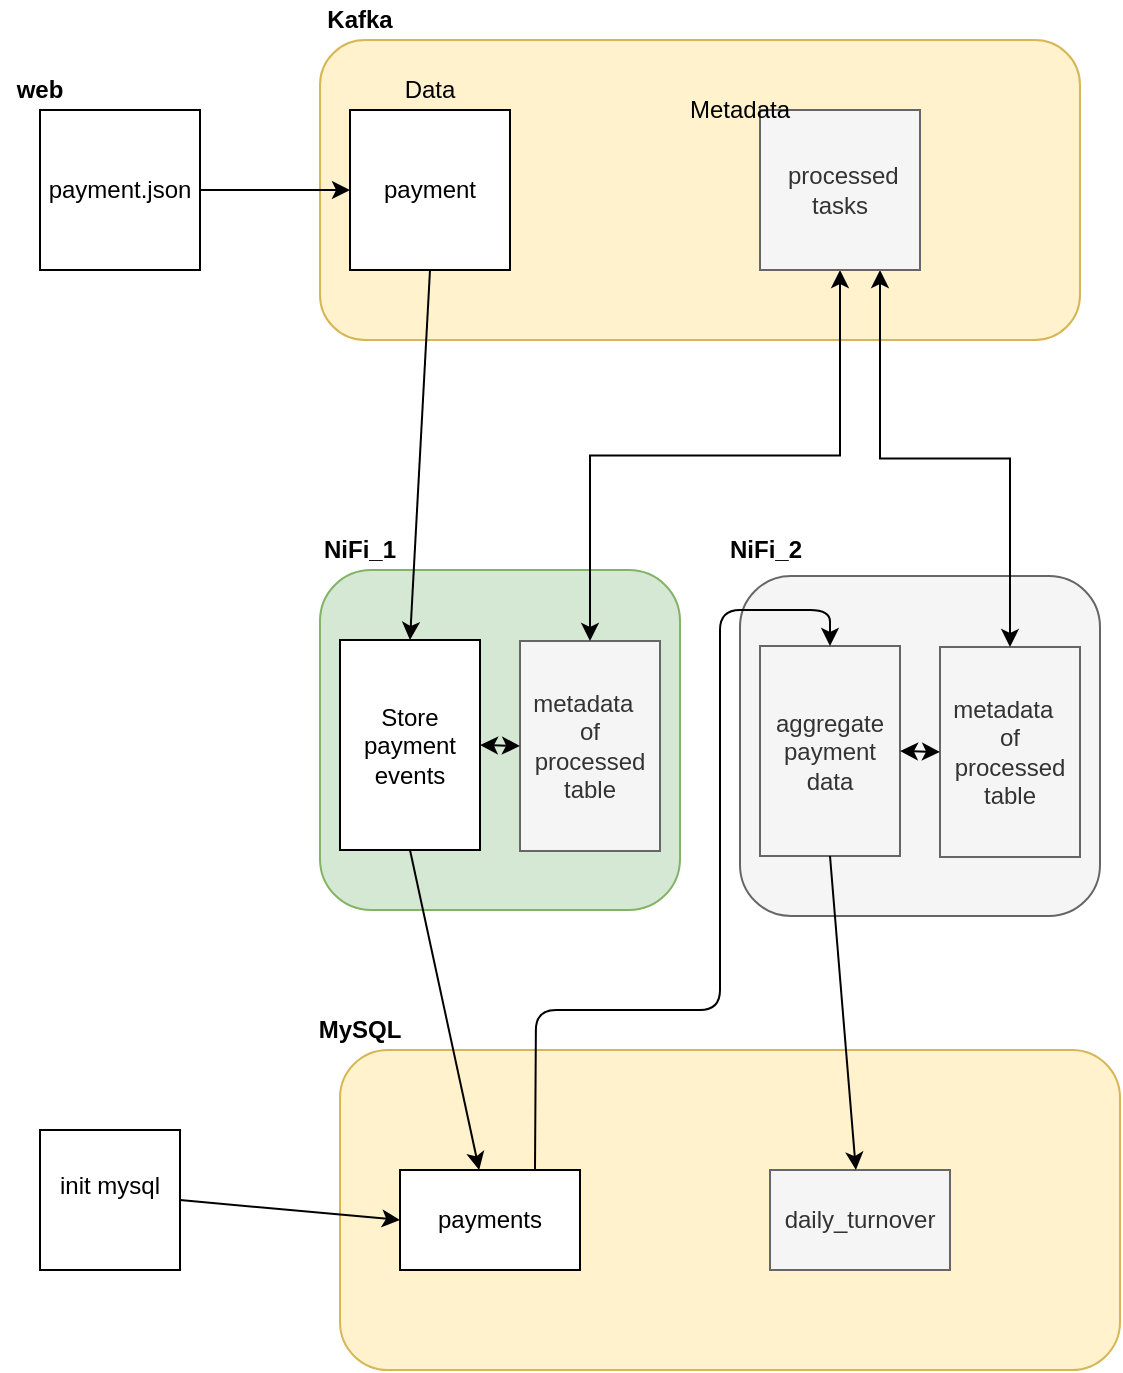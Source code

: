 <mxfile version="10.6.7" type="device"><diagram id="EEhNWTj2leA35i7mV0Bs" name="Page-1"><mxGraphModel dx="1394" dy="778" grid="1" gridSize="10" guides="1" tooltips="1" connect="1" arrows="1" fold="1" page="1" pageScale="1" pageWidth="827" pageHeight="1169" math="0" shadow="0"><root><mxCell id="0"/><mxCell id="1" parent="0"/><mxCell id="xVIuy6DcRjZVw3Pg18Bf-3" value="" style="rounded=1;whiteSpace=wrap;html=1;fillColor=#d5e8d4;strokeColor=#82b366;" parent="1" vertex="1"><mxGeometry x="170" y="290" width="180" height="170" as="geometry"/></mxCell><mxCell id="xVIuy6DcRjZVw3Pg18Bf-5" value="" style="rounded=1;whiteSpace=wrap;html=1;fillColor=#fff2cc;strokeColor=#d6b656;" parent="1" vertex="1"><mxGeometry x="170" y="25" width="380" height="150" as="geometry"/></mxCell><mxCell id="xVIuy6DcRjZVw3Pg18Bf-6" value="Store payment events " style="rounded=0;whiteSpace=wrap;html=1;" parent="1" vertex="1"><mxGeometry x="180" y="325" width="70" height="105" as="geometry"/></mxCell><mxCell id="xVIuy6DcRjZVw3Pg18Bf-7" value="" style="rounded=1;whiteSpace=wrap;html=1;fillColor=#fff2cc;strokeColor=#d6b656;" parent="1" vertex="1"><mxGeometry x="180" y="530" width="390" height="160" as="geometry"/></mxCell><mxCell id="xVIuy6DcRjZVw3Pg18Bf-9" value="metadata&amp;nbsp;&amp;nbsp; of processed table" style="rounded=0;whiteSpace=wrap;html=1;fillColor=#f5f5f5;strokeColor=#666666;fontColor=#333333;" parent="1" vertex="1"><mxGeometry x="270" y="325.5" width="70" height="105" as="geometry"/></mxCell><mxCell id="xVIuy6DcRjZVw3Pg18Bf-10" value="" style="endArrow=classic;startArrow=classic;html=1;startFill=1;entryX=0;entryY=0.5;entryDx=0;entryDy=0;exitX=1;exitY=0.5;exitDx=0;exitDy=0;" parent="1" source="xVIuy6DcRjZVw3Pg18Bf-6" target="xVIuy6DcRjZVw3Pg18Bf-9" edge="1"><mxGeometry width="50" height="50" relative="1" as="geometry"><mxPoint x="170" y="880" as="sourcePoint"/><mxPoint x="220" y="830" as="targetPoint"/></mxGeometry></mxCell><mxCell id="xVIuy6DcRjZVw3Pg18Bf-13" value="" style="rounded=1;whiteSpace=wrap;html=1;fillColor=#f5f5f5;strokeColor=#666666;fontColor=#333333;" parent="1" vertex="1"><mxGeometry x="380" y="293" width="180" height="170" as="geometry"/></mxCell><mxCell id="xVIuy6DcRjZVw3Pg18Bf-14" value="aggregate payment data" style="rounded=0;whiteSpace=wrap;html=1;fillColor=#f5f5f5;strokeColor=#666666;fontColor=#333333;" parent="1" vertex="1"><mxGeometry x="390" y="328" width="70" height="105" as="geometry"/></mxCell><mxCell id="xVIuy6DcRjZVw3Pg18Bf-15" value="metadata&amp;nbsp;&amp;nbsp; of processed table" style="rounded=0;whiteSpace=wrap;html=1;fillColor=#f5f5f5;strokeColor=#666666;fontColor=#333333;" parent="1" vertex="1"><mxGeometry x="480" y="328.5" width="70" height="105" as="geometry"/></mxCell><mxCell id="xVIuy6DcRjZVw3Pg18Bf-16" value="" style="endArrow=classic;startArrow=classic;html=1;startFill=1;entryX=0;entryY=0.5;entryDx=0;entryDy=0;exitX=1;exitY=0.5;exitDx=0;exitDy=0;" parent="1" source="xVIuy6DcRjZVw3Pg18Bf-14" target="xVIuy6DcRjZVw3Pg18Bf-15" edge="1"><mxGeometry width="50" height="50" relative="1" as="geometry"><mxPoint x="380" y="883" as="sourcePoint"/><mxPoint x="430" y="833" as="targetPoint"/></mxGeometry></mxCell><mxCell id="xVIuy6DcRjZVw3Pg18Bf-17" value="payment" style="whiteSpace=wrap;html=1;aspect=fixed;" parent="1" vertex="1"><mxGeometry x="185" y="60" width="80" height="80" as="geometry"/></mxCell><mxCell id="xVIuy6DcRjZVw3Pg18Bf-18" value="payment.json" style="whiteSpace=wrap;html=1;aspect=fixed;" parent="1" vertex="1"><mxGeometry x="30" y="60" width="80" height="80" as="geometry"/></mxCell><mxCell id="xVIuy6DcRjZVw3Pg18Bf-20" value="" style="endArrow=classic;html=1;" parent="1" source="xVIuy6DcRjZVw3Pg18Bf-18" target="xVIuy6DcRjZVw3Pg18Bf-17" edge="1"><mxGeometry width="50" height="50" relative="1" as="geometry"><mxPoint x="70" y="130" as="sourcePoint"/><mxPoint x="120" y="80" as="targetPoint"/></mxGeometry></mxCell><mxCell id="xVIuy6DcRjZVw3Pg18Bf-21" value="Data" style="text;html=1;strokeColor=none;fillColor=none;align=center;verticalAlign=middle;whiteSpace=wrap;rounded=0;" parent="1" vertex="1"><mxGeometry x="205" y="40" width="40" height="20" as="geometry"/></mxCell><mxCell id="xVIuy6DcRjZVw3Pg18Bf-46" style="edgeStyle=orthogonalEdgeStyle;rounded=0;orthogonalLoop=1;jettySize=auto;html=1;exitX=0.5;exitY=1;exitDx=0;exitDy=0;startArrow=classic;startFill=1;" parent="1" source="xVIuy6DcRjZVw3Pg18Bf-22" target="xVIuy6DcRjZVw3Pg18Bf-9" edge="1"><mxGeometry relative="1" as="geometry"/></mxCell><mxCell id="xVIuy6DcRjZVw3Pg18Bf-47" style="edgeStyle=orthogonalEdgeStyle;rounded=0;orthogonalLoop=1;jettySize=auto;html=1;exitX=0.75;exitY=1;exitDx=0;exitDy=0;startArrow=classic;startFill=1;" parent="1" source="xVIuy6DcRjZVw3Pg18Bf-22" target="xVIuy6DcRjZVw3Pg18Bf-15" edge="1"><mxGeometry relative="1" as="geometry"/></mxCell><mxCell id="xVIuy6DcRjZVw3Pg18Bf-22" value="&amp;nbsp;processed tasks" style="whiteSpace=wrap;html=1;aspect=fixed;fillColor=#f5f5f5;strokeColor=#666666;fontColor=#333333;" parent="1" vertex="1"><mxGeometry x="390" y="60" width="80" height="80" as="geometry"/></mxCell><mxCell id="xVIuy6DcRjZVw3Pg18Bf-23" value="Metadata" style="text;html=1;strokeColor=none;fillColor=none;align=center;verticalAlign=middle;whiteSpace=wrap;rounded=0;" parent="1" vertex="1"><mxGeometry x="360" y="50" width="40" height="20" as="geometry"/></mxCell><mxCell id="xVIuy6DcRjZVw3Pg18Bf-30" value="&lt;b&gt;Kafka&lt;/b&gt;" style="text;html=1;strokeColor=none;fillColor=none;align=center;verticalAlign=middle;whiteSpace=wrap;rounded=0;" parent="1" vertex="1"><mxGeometry x="170" y="5" width="40" height="20" as="geometry"/></mxCell><mxCell id="xVIuy6DcRjZVw3Pg18Bf-31" value="&lt;b&gt;NiFi_1&lt;/b&gt;" style="text;html=1;strokeColor=none;fillColor=none;align=center;verticalAlign=middle;whiteSpace=wrap;rounded=0;" parent="1" vertex="1"><mxGeometry x="170" y="270" width="40" height="20" as="geometry"/></mxCell><mxCell id="xVIuy6DcRjZVw3Pg18Bf-32" value="&lt;b&gt;NiFi_2&lt;/b&gt;" style="text;html=1;strokeColor=none;fillColor=none;align=center;verticalAlign=middle;whiteSpace=wrap;rounded=0;" parent="1" vertex="1"><mxGeometry x="373" y="270" width="40" height="20" as="geometry"/></mxCell><mxCell id="xVIuy6DcRjZVw3Pg18Bf-33" value="&lt;b&gt;MySQL&lt;/b&gt;" style="text;html=1;strokeColor=none;fillColor=none;align=center;verticalAlign=middle;whiteSpace=wrap;rounded=0;" parent="1" vertex="1"><mxGeometry x="170" y="510" width="40" height="20" as="geometry"/></mxCell><mxCell id="xVIuy6DcRjZVw3Pg18Bf-35" value="" style="endArrow=classic;html=1;entryX=0.5;entryY=0;entryDx=0;entryDy=0;exitX=0.5;exitY=1;exitDx=0;exitDy=0;" parent="1" source="xVIuy6DcRjZVw3Pg18Bf-17" target="xVIuy6DcRjZVw3Pg18Bf-6" edge="1"><mxGeometry width="50" height="50" relative="1" as="geometry"><mxPoint x="20" y="800" as="sourcePoint"/><mxPoint x="70" y="750" as="targetPoint"/></mxGeometry></mxCell><mxCell id="xVIuy6DcRjZVw3Pg18Bf-36" value="" style="endArrow=classic;html=1;exitX=0.5;exitY=1;exitDx=0;exitDy=0;" parent="1" source="xVIuy6DcRjZVw3Pg18Bf-6" target="xVIuy6DcRjZVw3Pg18Bf-37" edge="1"><mxGeometry width="50" height="50" relative="1" as="geometry"><mxPoint x="235" y="150" as="sourcePoint"/><mxPoint x="235" y="335" as="targetPoint"/></mxGeometry></mxCell><mxCell id="xVIuy6DcRjZVw3Pg18Bf-37" value="payments" style="rounded=0;whiteSpace=wrap;html=1;" parent="1" vertex="1"><mxGeometry x="210" y="590" width="90" height="50" as="geometry"/></mxCell><mxCell id="xVIuy6DcRjZVw3Pg18Bf-38" value="daily_turnover" style="rounded=0;whiteSpace=wrap;html=1;fillColor=#f5f5f5;strokeColor=#666666;fontColor=#333333;" parent="1" vertex="1"><mxGeometry x="395" y="590" width="90" height="50" as="geometry"/></mxCell><mxCell id="xVIuy6DcRjZVw3Pg18Bf-40" value="" style="endArrow=classic;html=1;exitX=0.5;exitY=1;exitDx=0;exitDy=0;" parent="1" source="xVIuy6DcRjZVw3Pg18Bf-14" target="xVIuy6DcRjZVw3Pg18Bf-38" edge="1"><mxGeometry width="50" height="50" relative="1" as="geometry"><mxPoint x="420" y="550" as="sourcePoint"/><mxPoint x="470" y="500" as="targetPoint"/></mxGeometry></mxCell><mxCell id="xVIuy6DcRjZVw3Pg18Bf-44" value="&lt;b&gt;web&lt;/b&gt;" style="text;html=1;strokeColor=none;fillColor=none;align=center;verticalAlign=middle;whiteSpace=wrap;rounded=0;" parent="1" vertex="1"><mxGeometry x="10" y="40" width="40" height="20" as="geometry"/></mxCell><mxCell id="xVIuy6DcRjZVw3Pg18Bf-45" value="" style="endArrow=classic;html=1;entryX=0.5;entryY=0;entryDx=0;entryDy=0;exitX=0.75;exitY=0;exitDx=0;exitDy=0;" parent="1" source="xVIuy6DcRjZVw3Pg18Bf-37" target="xVIuy6DcRjZVw3Pg18Bf-14" edge="1"><mxGeometry width="50" height="50" relative="1" as="geometry"><mxPoint x="10" y="760" as="sourcePoint"/><mxPoint x="60" y="710" as="targetPoint"/><Array as="points"><mxPoint x="278" y="510"/><mxPoint x="370" y="510"/><mxPoint x="370" y="310"/><mxPoint x="425" y="310"/></Array></mxGeometry></mxCell><mxCell id="xVIuy6DcRjZVw3Pg18Bf-48" value="&lt;div&gt;init mysql&lt;/div&gt;&lt;div&gt;&lt;br&gt;&lt;/div&gt;" style="whiteSpace=wrap;html=1;aspect=fixed;" parent="1" vertex="1"><mxGeometry x="30" y="570" width="70" height="70" as="geometry"/></mxCell><mxCell id="xVIuy6DcRjZVw3Pg18Bf-49" value="" style="endArrow=classic;html=1;entryX=0;entryY=0.5;entryDx=0;entryDy=0;exitX=1;exitY=0.5;exitDx=0;exitDy=0;" parent="1" source="xVIuy6DcRjZVw3Pg18Bf-48" target="xVIuy6DcRjZVw3Pg18Bf-37" edge="1"><mxGeometry width="50" height="50" relative="1" as="geometry"><mxPoint x="10" y="760" as="sourcePoint"/><mxPoint x="60" y="710" as="targetPoint"/></mxGeometry></mxCell></root></mxGraphModel></diagram></mxfile>